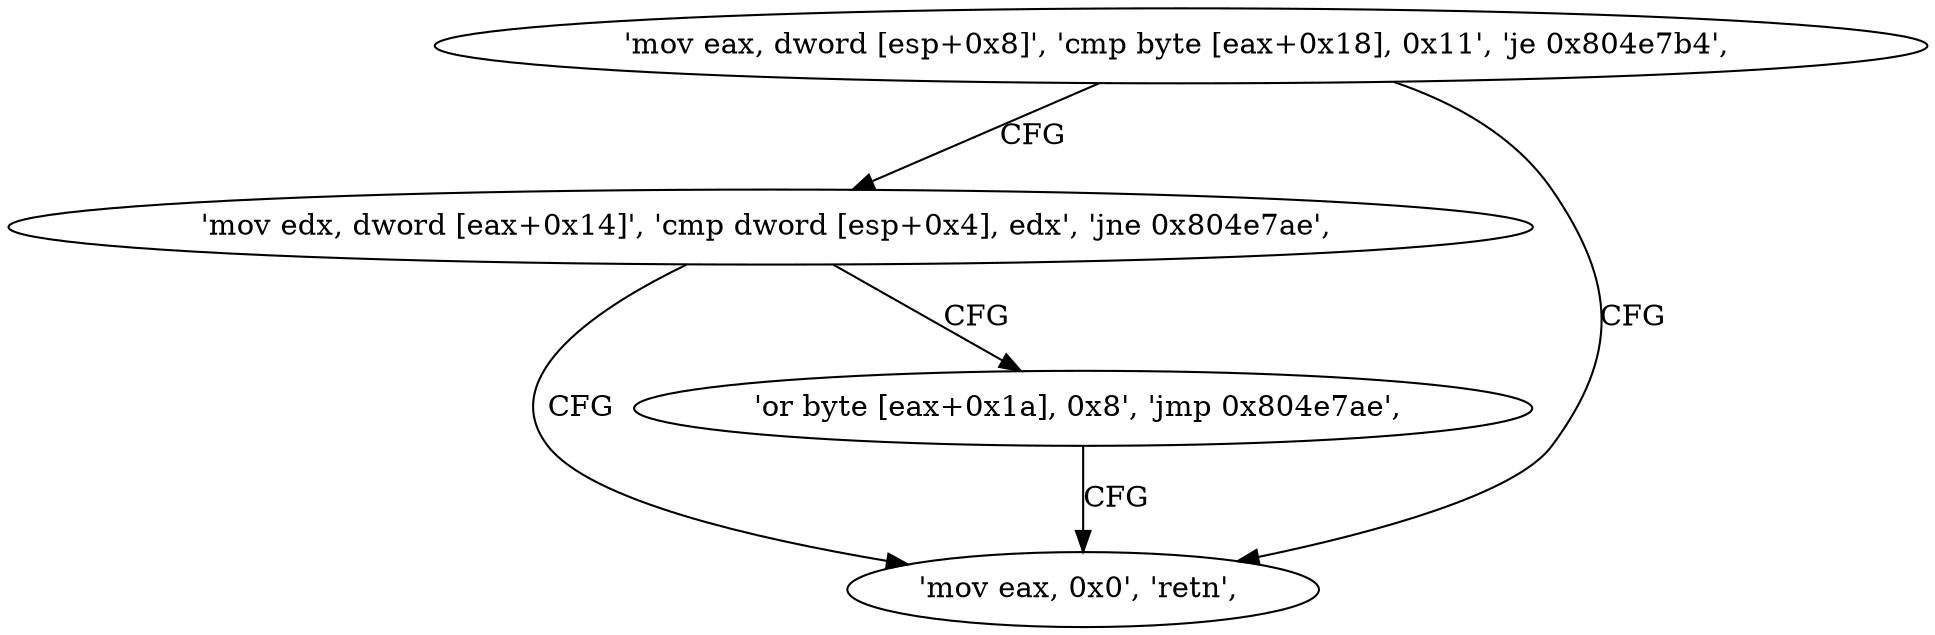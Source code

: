 digraph "func" {
"134539172" [label = "'mov eax, dword [esp+0x8]', 'cmp byte [eax+0x18], 0x11', 'je 0x804e7b4', " ]
"134539188" [label = "'mov edx, dword [eax+0x14]', 'cmp dword [esp+0x4], edx', 'jne 0x804e7ae', " ]
"134539182" [label = "'mov eax, 0x0', 'retn', " ]
"134539197" [label = "'or byte [eax+0x1a], 0x8', 'jmp 0x804e7ae', " ]
"134539172" -> "134539188" [ label = "CFG" ]
"134539172" -> "134539182" [ label = "CFG" ]
"134539188" -> "134539182" [ label = "CFG" ]
"134539188" -> "134539197" [ label = "CFG" ]
"134539197" -> "134539182" [ label = "CFG" ]
}
